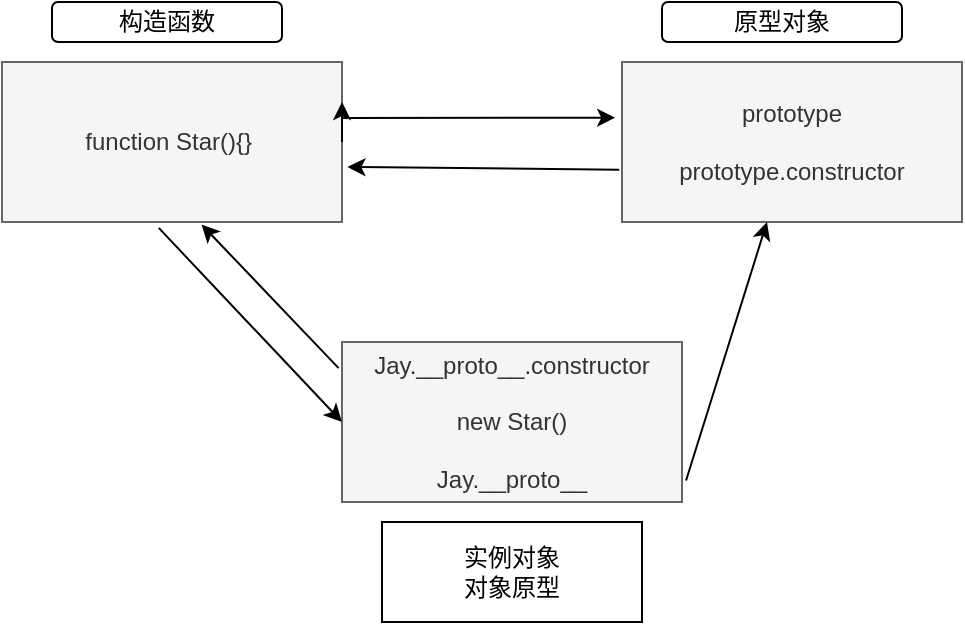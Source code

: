 <mxfile version="21.2.8" type="device">
  <diagram name="第 1 页" id="a0uEIfFNzjR0b_d01mtk">
    <mxGraphModel dx="863" dy="506" grid="1" gridSize="10" guides="1" tooltips="1" connect="1" arrows="1" fold="1" page="1" pageScale="1" pageWidth="827" pageHeight="1169" math="0" shadow="0">
      <root>
        <mxCell id="0" />
        <mxCell id="1" parent="0" />
        <mxCell id="o4_kayTOdFwrDbjzOuFa-1" value="function Star(){}&amp;nbsp;" style="rounded=0;whiteSpace=wrap;html=1;fillColor=#f5f5f5;strokeColor=#666666;fontColor=#333333;" parent="1" vertex="1">
          <mxGeometry x="140" y="90" width="170" height="80" as="geometry" />
        </mxCell>
        <mxCell id="o4_kayTOdFwrDbjzOuFa-3" value="prototype&lt;br&gt;&lt;br&gt;prototype.constructor" style="rounded=0;whiteSpace=wrap;html=1;fillColor=#f5f5f5;fontColor=#333333;strokeColor=#666666;" parent="1" vertex="1">
          <mxGeometry x="450" y="90" width="170" height="80" as="geometry" />
        </mxCell>
        <mxCell id="o4_kayTOdFwrDbjzOuFa-4" value="Jay.__proto__.constructor&lt;br&gt;&lt;br&gt;new Star()&lt;br&gt;&lt;br&gt;Jay.__proto__" style="rounded=0;whiteSpace=wrap;html=1;align=center;fillColor=#f5f5f5;fontColor=#333333;strokeColor=#666666;" parent="1" vertex="1">
          <mxGeometry x="310" y="230" width="170" height="80" as="geometry" />
        </mxCell>
        <mxCell id="o4_kayTOdFwrDbjzOuFa-19" value="" style="endArrow=classic;html=1;rounded=0;exitX=-0.01;exitY=0.163;exitDx=0;exitDy=0;exitPerimeter=0;entryX=0.587;entryY=1.016;entryDx=0;entryDy=0;entryPerimeter=0;" parent="1" source="o4_kayTOdFwrDbjzOuFa-4" target="o4_kayTOdFwrDbjzOuFa-1" edge="1">
          <mxGeometry width="50" height="50" relative="1" as="geometry">
            <mxPoint x="370" y="210" as="sourcePoint" />
            <mxPoint x="420" y="160" as="targetPoint" />
          </mxGeometry>
        </mxCell>
        <mxCell id="o4_kayTOdFwrDbjzOuFa-20" value="" style="endArrow=classic;html=1;rounded=0;exitX=1.012;exitY=0.866;exitDx=0;exitDy=0;exitPerimeter=0;" parent="1" source="o4_kayTOdFwrDbjzOuFa-4" target="o4_kayTOdFwrDbjzOuFa-3" edge="1">
          <mxGeometry width="50" height="50" relative="1" as="geometry">
            <mxPoint x="370" y="200" as="sourcePoint" />
            <mxPoint x="420" y="150" as="targetPoint" />
          </mxGeometry>
        </mxCell>
        <mxCell id="o4_kayTOdFwrDbjzOuFa-21" value="" style="endArrow=classic;html=1;rounded=0;exitX=0.461;exitY=1.037;exitDx=0;exitDy=0;exitPerimeter=0;entryX=0;entryY=0.5;entryDx=0;entryDy=0;" parent="1" source="o4_kayTOdFwrDbjzOuFa-1" target="o4_kayTOdFwrDbjzOuFa-4" edge="1">
          <mxGeometry width="50" height="50" relative="1" as="geometry">
            <mxPoint x="370" y="200" as="sourcePoint" />
            <mxPoint x="300" y="270" as="targetPoint" />
          </mxGeometry>
        </mxCell>
        <mxCell id="o4_kayTOdFwrDbjzOuFa-22" value="" style="endArrow=classic;html=1;rounded=0;entryX=-0.02;entryY=0.348;entryDx=0;entryDy=0;entryPerimeter=0;" parent="1" target="o4_kayTOdFwrDbjzOuFa-3" edge="1">
          <mxGeometry width="50" height="50" relative="1" as="geometry">
            <mxPoint x="310" y="118" as="sourcePoint" />
            <mxPoint x="420" y="140" as="targetPoint" />
          </mxGeometry>
        </mxCell>
        <mxCell id="o4_kayTOdFwrDbjzOuFa-23" value="实例对象&lt;br&gt;对象原型" style="rounded=0;whiteSpace=wrap;html=1;" parent="1" vertex="1">
          <mxGeometry x="330" y="320" width="130" height="50" as="geometry" />
        </mxCell>
        <mxCell id="o4_kayTOdFwrDbjzOuFa-24" value="原型对象" style="rounded=1;whiteSpace=wrap;html=1;" parent="1" vertex="1">
          <mxGeometry x="470" y="60" width="120" height="20" as="geometry" />
        </mxCell>
        <mxCell id="o4_kayTOdFwrDbjzOuFa-25" value="构造函数" style="rounded=1;whiteSpace=wrap;html=1;" parent="1" vertex="1">
          <mxGeometry x="165" y="60" width="115" height="20" as="geometry" />
        </mxCell>
        <mxCell id="ISAkBCmt_qR4zHe4Otup-2" style="edgeStyle=orthogonalEdgeStyle;rounded=0;orthogonalLoop=1;jettySize=auto;html=1;exitX=1;exitY=0.5;exitDx=0;exitDy=0;entryX=1;entryY=0.25;entryDx=0;entryDy=0;" edge="1" parent="1" source="o4_kayTOdFwrDbjzOuFa-1" target="o4_kayTOdFwrDbjzOuFa-1">
          <mxGeometry relative="1" as="geometry" />
        </mxCell>
        <mxCell id="ISAkBCmt_qR4zHe4Otup-3" value="" style="endArrow=classic;html=1;rounded=0;entryX=1.016;entryY=0.656;entryDx=0;entryDy=0;entryPerimeter=0;exitX=-0.008;exitY=0.673;exitDx=0;exitDy=0;exitPerimeter=0;" edge="1" parent="1" source="o4_kayTOdFwrDbjzOuFa-3" target="o4_kayTOdFwrDbjzOuFa-1">
          <mxGeometry width="50" height="50" relative="1" as="geometry">
            <mxPoint x="430" y="230" as="sourcePoint" />
            <mxPoint x="480" y="180" as="targetPoint" />
          </mxGeometry>
        </mxCell>
      </root>
    </mxGraphModel>
  </diagram>
</mxfile>
